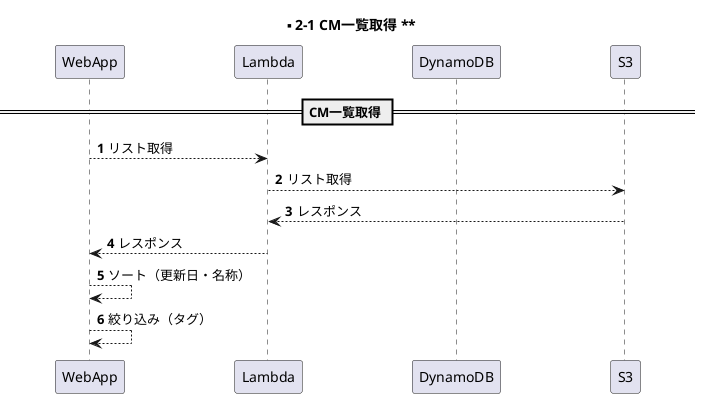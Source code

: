 @startuml s2-1

participant WebApp order 1
participant Lambda order 2
participant DynamoDB order 3
participant S3 order 4
skinparam ParticipantPadding 50
autonumber

title ** 2-1 CM一覧取得 **

== CM一覧取得 ==
WebApp --> Lambda: リスト取得
Lambda --> S3: リスト取得
Lambda <-- S3: レスポンス
WebApp <-- Lambda: レスポンス
WebApp --> WebApp: ソート（更新日・名称）
WebApp --> WebApp: 絞り込み（タグ）

@enduml